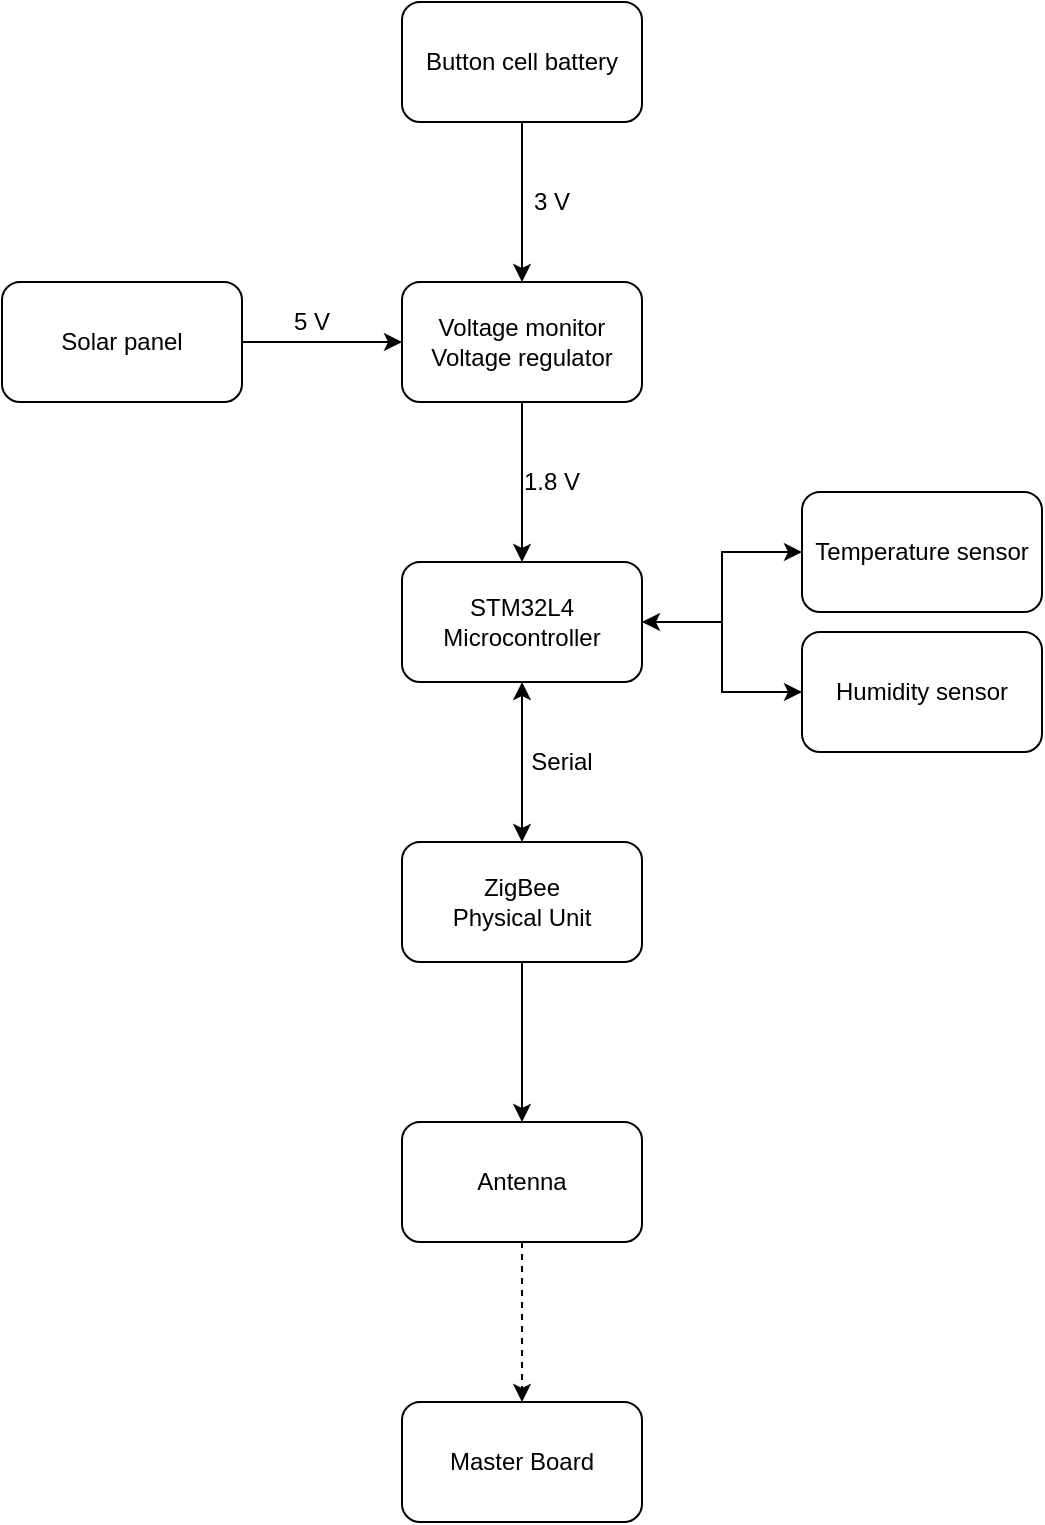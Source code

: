 <mxfile version="14.3.0" type="device"><diagram id="VF0hcIUt_izofuQGRIZp" name="Page-1"><mxGraphModel dx="1422" dy="763" grid="1" gridSize="10" guides="1" tooltips="1" connect="1" arrows="1" fold="1" page="1" pageScale="1" pageWidth="850" pageHeight="1100" math="0" shadow="0"><root><mxCell id="0"/><mxCell id="1" parent="0"/><mxCell id="sS56v-xL9RbCrVqiF8uO-3" value="" style="edgeStyle=orthogonalEdgeStyle;rounded=0;orthogonalLoop=1;jettySize=auto;html=1;" parent="1" source="sS56v-xL9RbCrVqiF8uO-1" target="sS56v-xL9RbCrVqiF8uO-2" edge="1"><mxGeometry relative="1" as="geometry"/></mxCell><mxCell id="sS56v-xL9RbCrVqiF8uO-1" value="Button cell battery" style="rounded=1;whiteSpace=wrap;html=1;" parent="1" vertex="1"><mxGeometry x="365" y="40" width="120" height="60" as="geometry"/></mxCell><mxCell id="sS56v-xL9RbCrVqiF8uO-5" value="" style="edgeStyle=orthogonalEdgeStyle;rounded=0;orthogonalLoop=1;jettySize=auto;html=1;" parent="1" source="sS56v-xL9RbCrVqiF8uO-2" target="sS56v-xL9RbCrVqiF8uO-4" edge="1"><mxGeometry relative="1" as="geometry"/></mxCell><mxCell id="sS56v-xL9RbCrVqiF8uO-2" value="&lt;div&gt;Voltage monitor&lt;/div&gt;Voltage regulator" style="whiteSpace=wrap;html=1;rounded=1;" parent="1" vertex="1"><mxGeometry x="365" y="180" width="120" height="60" as="geometry"/></mxCell><mxCell id="sS56v-xL9RbCrVqiF8uO-7" value="" style="edgeStyle=orthogonalEdgeStyle;rounded=0;orthogonalLoop=1;jettySize=auto;html=1;" parent="1" source="sS56v-xL9RbCrVqiF8uO-4" target="sS56v-xL9RbCrVqiF8uO-6" edge="1"><mxGeometry relative="1" as="geometry"/></mxCell><mxCell id="sS56v-xL9RbCrVqiF8uO-10" style="edgeStyle=orthogonalEdgeStyle;rounded=0;orthogonalLoop=1;jettySize=auto;html=1;exitX=1;exitY=0.5;exitDx=0;exitDy=0;entryX=0;entryY=0.5;entryDx=0;entryDy=0;startArrow=classic;startFill=1;" parent="1" source="sS56v-xL9RbCrVqiF8uO-4" target="sS56v-xL9RbCrVqiF8uO-8" edge="1"><mxGeometry relative="1" as="geometry"/></mxCell><mxCell id="sS56v-xL9RbCrVqiF8uO-15" value="" style="edgeStyle=orthogonalEdgeStyle;rounded=0;orthogonalLoop=1;jettySize=auto;html=1;startArrow=classic;startFill=1;" parent="1" source="sS56v-xL9RbCrVqiF8uO-4" target="sS56v-xL9RbCrVqiF8uO-14" edge="1"><mxGeometry relative="1" as="geometry"/></mxCell><mxCell id="sS56v-xL9RbCrVqiF8uO-4" value="&lt;div&gt;STM32L4&lt;/div&gt;&lt;div&gt;Microcontroller&lt;br&gt;&lt;/div&gt;" style="whiteSpace=wrap;html=1;rounded=1;" parent="1" vertex="1"><mxGeometry x="365" y="320" width="120" height="60" as="geometry"/></mxCell><mxCell id="sS56v-xL9RbCrVqiF8uO-6" value="Temperature sensor" style="whiteSpace=wrap;html=1;rounded=1;" parent="1" vertex="1"><mxGeometry x="565" y="285" width="120" height="60" as="geometry"/></mxCell><mxCell id="sS56v-xL9RbCrVqiF8uO-8" value="Humidity sensor" style="whiteSpace=wrap;html=1;rounded=1;" parent="1" vertex="1"><mxGeometry x="565" y="355" width="120" height="60" as="geometry"/></mxCell><mxCell id="sS56v-xL9RbCrVqiF8uO-11" value="3 V" style="text;html=1;strokeColor=none;fillColor=none;align=center;verticalAlign=middle;whiteSpace=wrap;rounded=0;" parent="1" vertex="1"><mxGeometry x="420" y="130" width="40" height="20" as="geometry"/></mxCell><mxCell id="sS56v-xL9RbCrVqiF8uO-12" value="1.8 V" style="text;html=1;strokeColor=none;fillColor=none;align=center;verticalAlign=middle;whiteSpace=wrap;rounded=0;" parent="1" vertex="1"><mxGeometry x="420" y="270" width="40" height="20" as="geometry"/></mxCell><mxCell id="sS56v-xL9RbCrVqiF8uO-17" value="" style="edgeStyle=orthogonalEdgeStyle;rounded=0;orthogonalLoop=1;jettySize=auto;html=1;startArrow=none;startFill=0;" parent="1" source="sS56v-xL9RbCrVqiF8uO-14" target="sS56v-xL9RbCrVqiF8uO-16" edge="1"><mxGeometry relative="1" as="geometry"/></mxCell><mxCell id="sS56v-xL9RbCrVqiF8uO-14" value="&lt;div&gt;ZigBee&lt;/div&gt;&lt;div&gt;Physical Unit&lt;br&gt;&lt;/div&gt;" style="whiteSpace=wrap;html=1;rounded=1;" parent="1" vertex="1"><mxGeometry x="365" y="460" width="120" height="60" as="geometry"/></mxCell><mxCell id="sS56v-xL9RbCrVqiF8uO-22" value="" style="edgeStyle=orthogonalEdgeStyle;rounded=0;orthogonalLoop=1;jettySize=auto;html=1;startArrow=none;startFill=0;dashed=1;" parent="1" source="sS56v-xL9RbCrVqiF8uO-16" target="sS56v-xL9RbCrVqiF8uO-21" edge="1"><mxGeometry relative="1" as="geometry"/></mxCell><mxCell id="sS56v-xL9RbCrVqiF8uO-16" value="Antenna" style="whiteSpace=wrap;html=1;rounded=1;" parent="1" vertex="1"><mxGeometry x="365" y="600" width="120" height="60" as="geometry"/></mxCell><mxCell id="sS56v-xL9RbCrVqiF8uO-19" value="&lt;div&gt;Serial&lt;/div&gt;" style="text;html=1;strokeColor=none;fillColor=none;align=center;verticalAlign=middle;whiteSpace=wrap;rounded=0;" parent="1" vertex="1"><mxGeometry x="425" y="410" width="40" height="20" as="geometry"/></mxCell><mxCell id="sS56v-xL9RbCrVqiF8uO-21" value="Master Board" style="whiteSpace=wrap;html=1;rounded=1;" parent="1" vertex="1"><mxGeometry x="365" y="740" width="120" height="60" as="geometry"/></mxCell><mxCell id="z2rHdmyiyqQ-JZMlZxV0-3" style="edgeStyle=orthogonalEdgeStyle;rounded=0;orthogonalLoop=1;jettySize=auto;html=1;exitX=1;exitY=0.5;exitDx=0;exitDy=0;entryX=0;entryY=0.5;entryDx=0;entryDy=0;" parent="1" source="z2rHdmyiyqQ-JZMlZxV0-1" target="sS56v-xL9RbCrVqiF8uO-2" edge="1"><mxGeometry relative="1" as="geometry"/></mxCell><mxCell id="z2rHdmyiyqQ-JZMlZxV0-1" value="Solar panel" style="whiteSpace=wrap;html=1;rounded=1;" parent="1" vertex="1"><mxGeometry x="165" y="180" width="120" height="60" as="geometry"/></mxCell><mxCell id="z2rHdmyiyqQ-JZMlZxV0-4" value="5 V" style="text;html=1;strokeColor=none;fillColor=none;align=center;verticalAlign=middle;whiteSpace=wrap;rounded=0;" parent="1" vertex="1"><mxGeometry x="300" y="190" width="40" height="20" as="geometry"/></mxCell></root></mxGraphModel></diagram></mxfile>